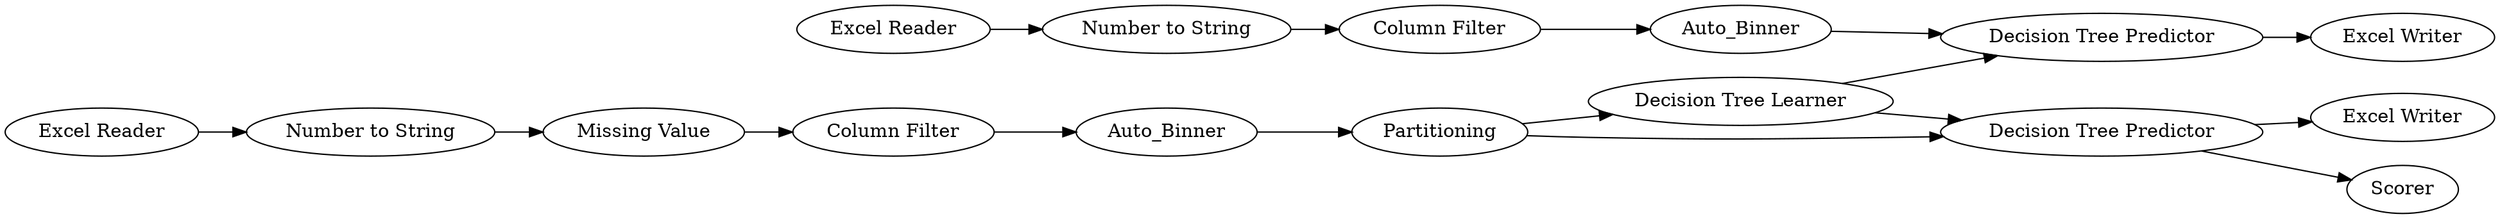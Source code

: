 digraph {
	13 -> 15
	12 -> 13
	7 -> 8
	8 -> 17
	4 -> 5
	1 -> 2
	3 -> 4
	7 -> 13
	5 -> 6
	8 -> 16
	11 -> 12
	9 -> 10
	2 -> 3
	6 -> 7
	10 -> 11
	6 -> 8
	5 [label=Auto_Binner]
	16 [label=Scorer]
	13 [label="Decision Tree Predictor"]
	1 [label="Excel Reader"]
	7 [label="Decision Tree Learner"]
	9 [label="Excel Reader"]
	11 [label="Column Filter"]
	4 [label="Column Filter"]
	6 [label=Partitioning]
	8 [label="Decision Tree Predictor"]
	15 [label="Excel Writer"]
	12 [label=Auto_Binner]
	17 [label="Excel Writer"]
	3 [label="Missing Value"]
	2 [label="Number to String"]
	10 [label="Number to String"]
	rankdir=LR
}
